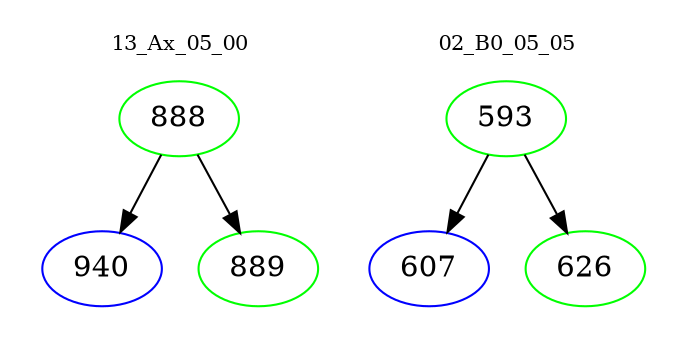 digraph{
subgraph cluster_0 {
color = white
label = "13_Ax_05_00";
fontsize=10;
T0_888 [label="888", color="green"]
T0_888 -> T0_940 [color="black"]
T0_940 [label="940", color="blue"]
T0_888 -> T0_889 [color="black"]
T0_889 [label="889", color="green"]
}
subgraph cluster_1 {
color = white
label = "02_B0_05_05";
fontsize=10;
T1_593 [label="593", color="green"]
T1_593 -> T1_607 [color="black"]
T1_607 [label="607", color="blue"]
T1_593 -> T1_626 [color="black"]
T1_626 [label="626", color="green"]
}
}
